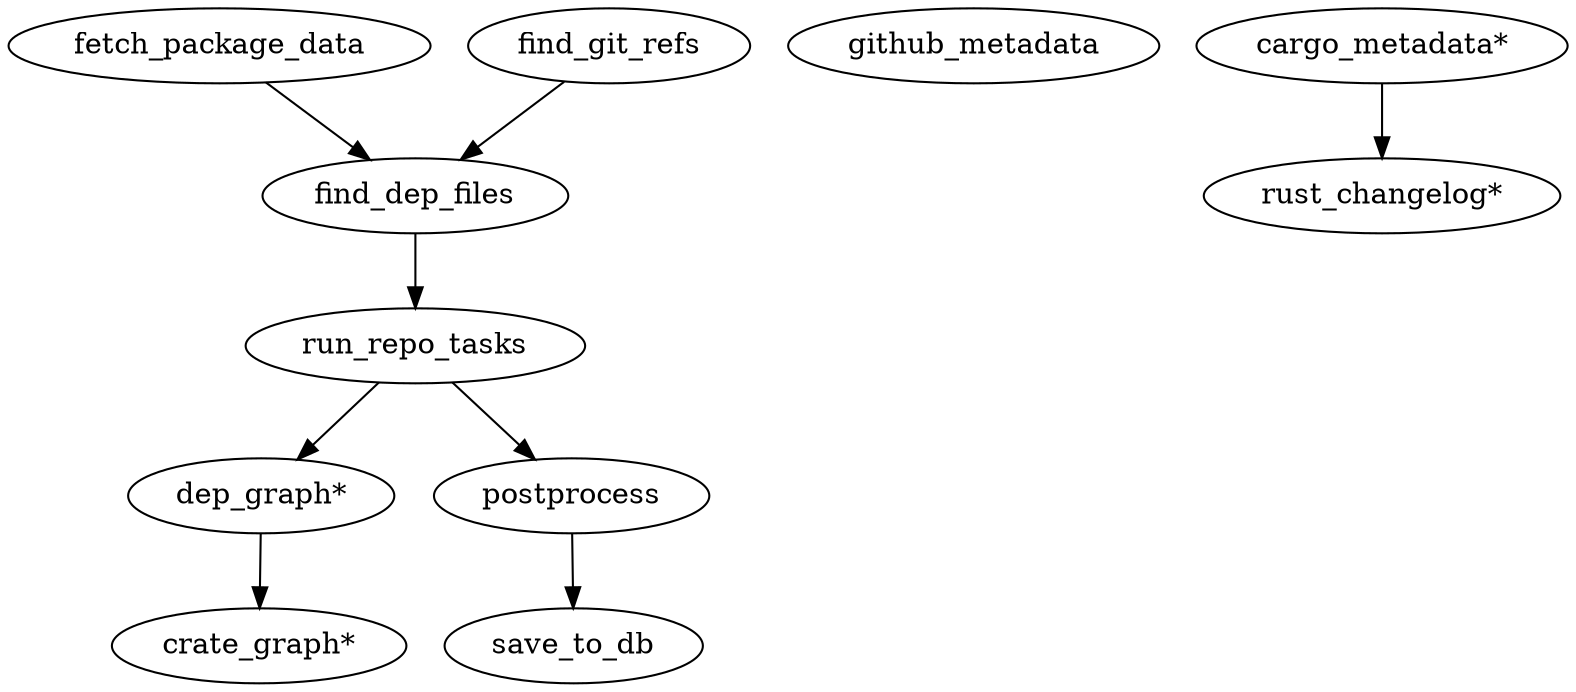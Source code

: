 strict digraph {
	"crate_graph*";
	"dep_graph*";
	"fetch_package_data";
	"find_dep_files";
	"find_git_refs";
	"github_metadata";
	"postprocess";
	"run_repo_tasks";
	"rust_changelog*";
	"save_to_db";

	# analyze_repo.sh
	"find_git_refs" -> "find_dep_files" -> "run_repo_tasks" -> "postprocess" -> "save_to_db";

	# analyze_package.sh
	"fetch_package_data" -> "find_dep_files" -> "run_repo_tasks" -> "postprocess" -> "save_to_db";

	# npm only
	"run_repo_tasks" -> "dep_graph*":

	# github_metadata depending on the resources fetched
	# can provide similar output as "find_git_refs" -> "find_dep_files" -> "run_repo_tasks"

	# TODO: replace with run_repo_tasks and dep graph
	# TODO: check whether a postprocess step is required
	"cargo_metadata*" -> "crate_graph*";
	"cargo_metadata*" -> "rust_changelog*";
}